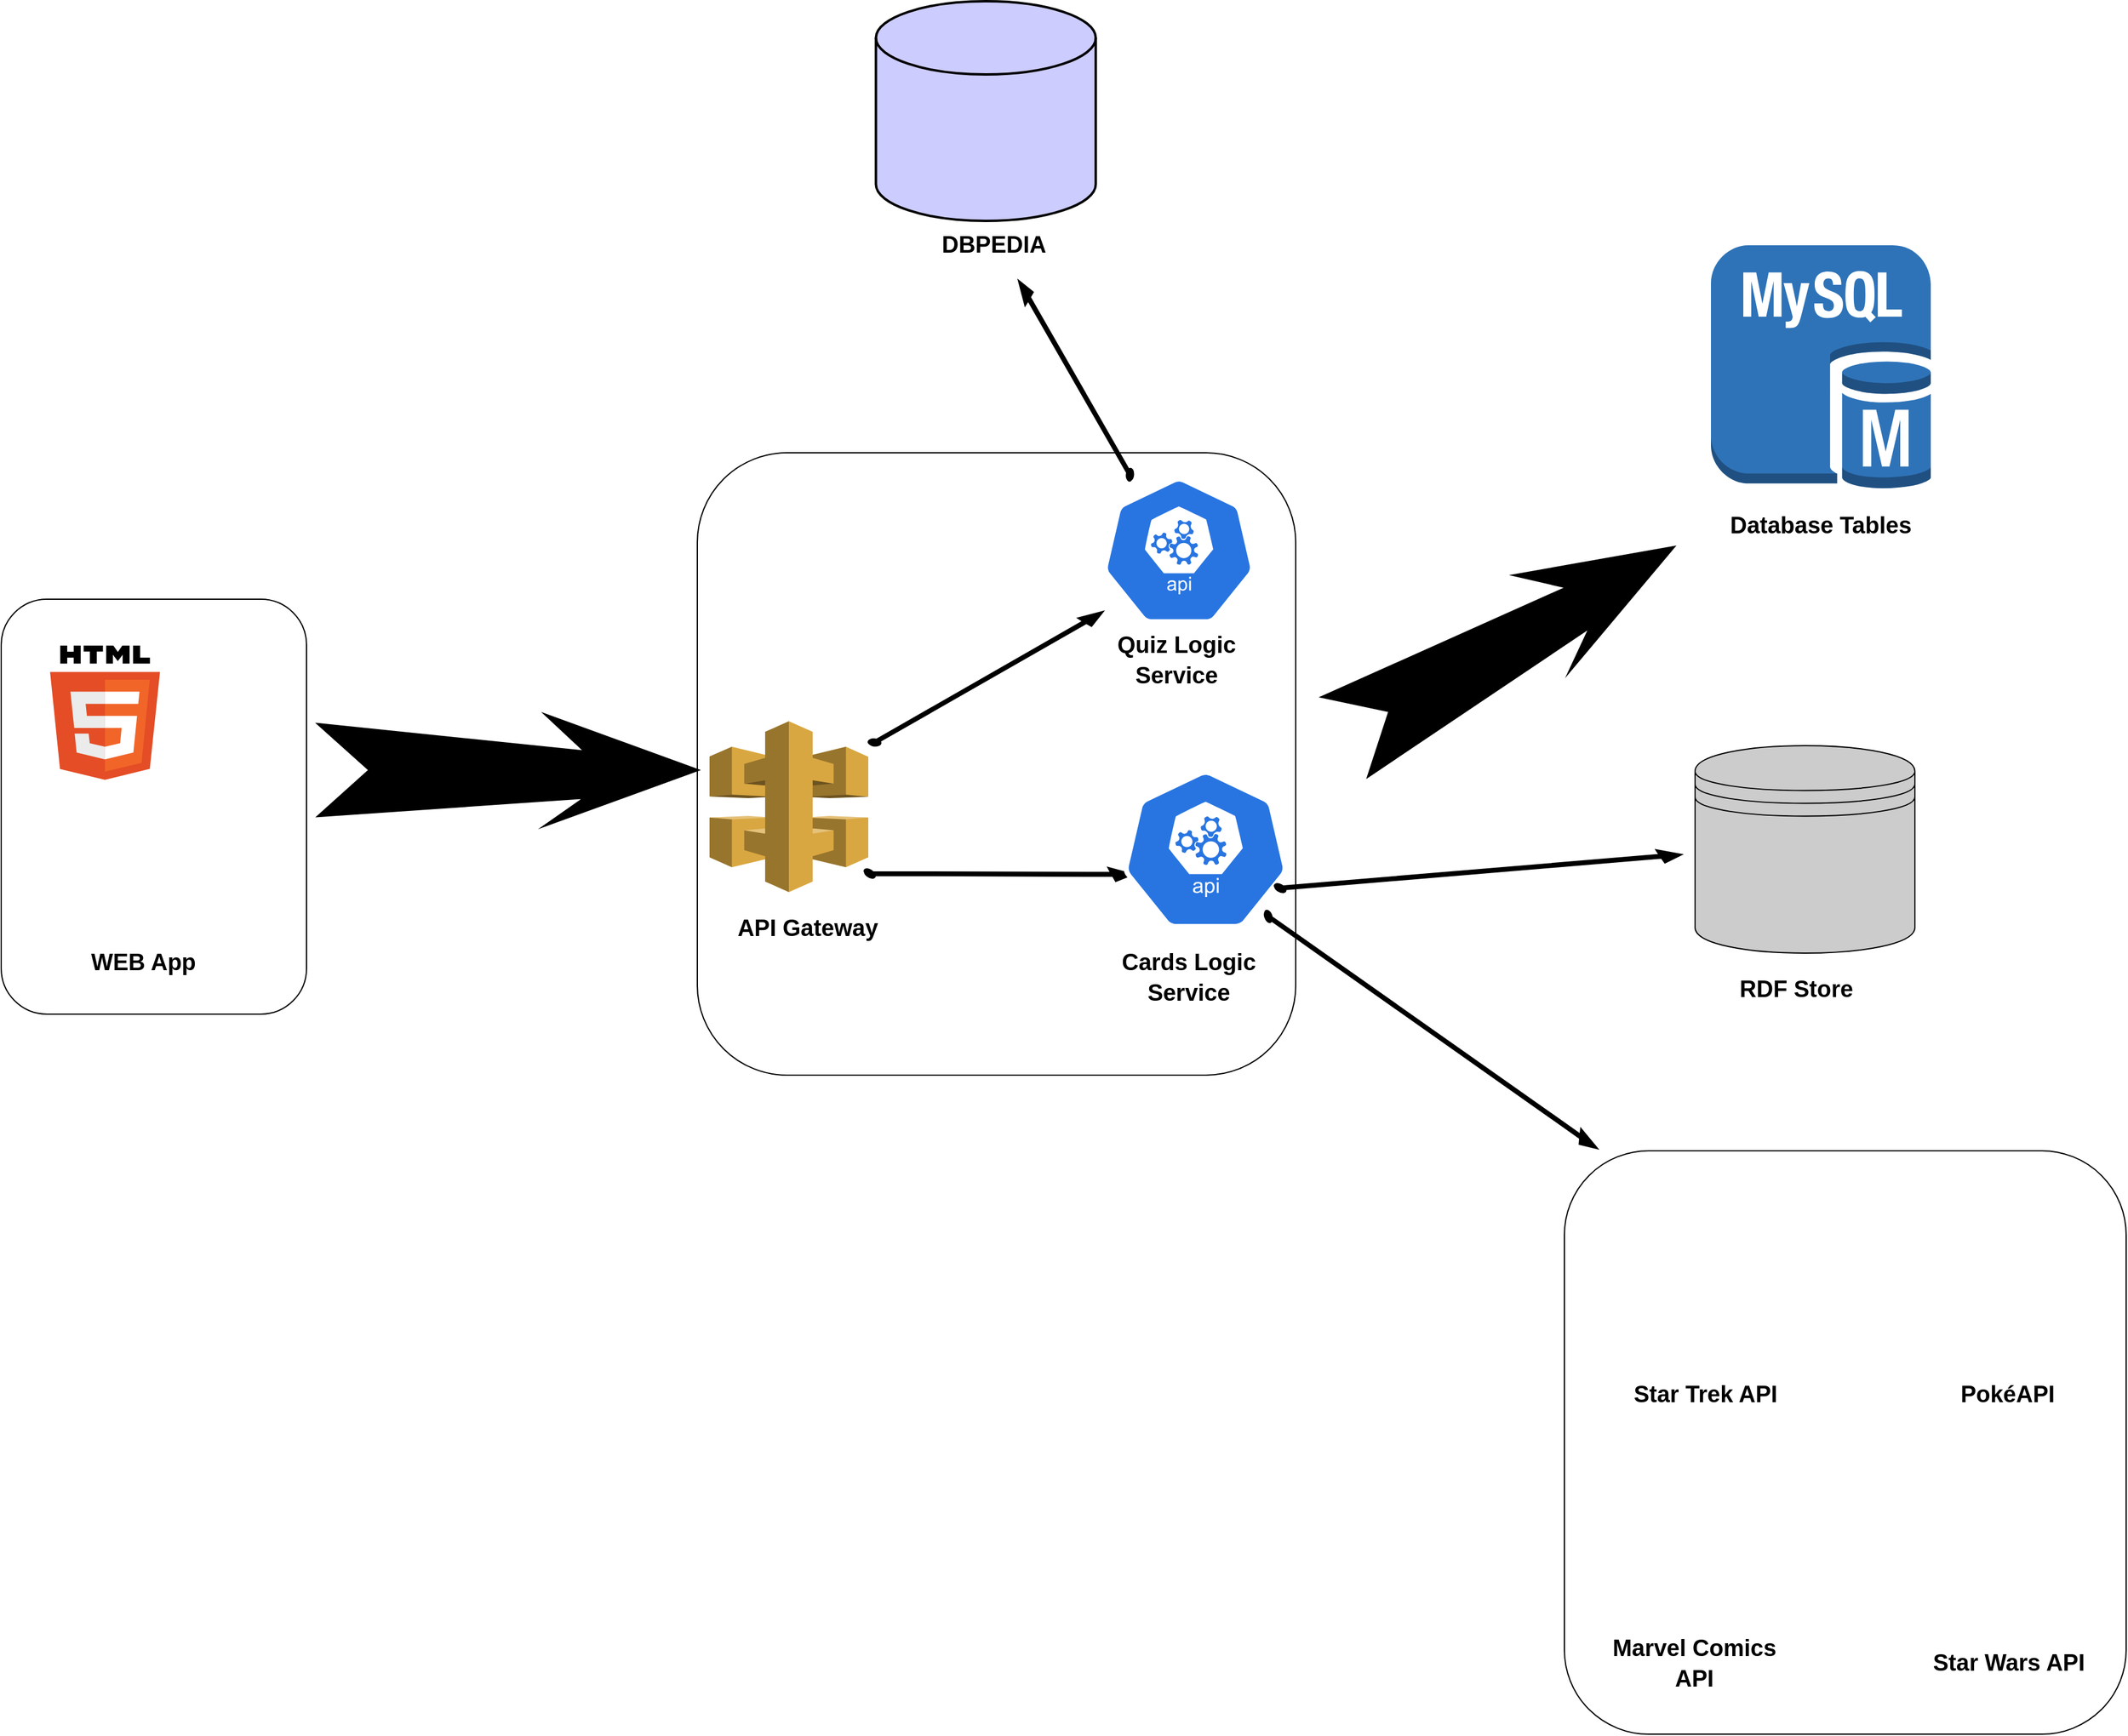 <mxfile version="20.5.3" type="device"><diagram id="Mt4nswcVBUmeNhiwabmK" name="Page-1"><mxGraphModel dx="2447" dy="1925" grid="1" gridSize="10" guides="1" tooltips="1" connect="1" arrows="1" fold="1" page="1" pageScale="1" pageWidth="850" pageHeight="1100" math="0" shadow="0"><root><mxCell id="0"/><mxCell id="1" parent="0"/><mxCell id="pDcH8hRDTNNqQ90jQE8A-3" value="" style="outlineConnect=0;dashed=0;verticalLabelPosition=bottom;verticalAlign=top;align=center;html=1;shape=mxgraph.aws3.api_gateway;fillColor=#D9A741;gradientColor=none;" parent="1" vertex="1"><mxGeometry x="150" y="240" width="130" height="140" as="geometry"/></mxCell><mxCell id="pDcH8hRDTNNqQ90jQE8A-7" value="" style="verticalLabelPosition=bottom;html=1;verticalAlign=top;strokeWidth=1;align=center;outlineConnect=0;dashed=0;outlineConnect=0;shape=mxgraph.aws3d.arrowNE;fillColor=#000000;aspect=fixed;" parent="1" vertex="1"><mxGeometry x="280" y="150" width="192.5" height="110" as="geometry"/></mxCell><mxCell id="pDcH8hRDTNNqQ90jQE8A-8" value="" style="sketch=0;html=1;dashed=0;whitespace=wrap;fillColor=#2875E2;strokeColor=#ffffff;points=[[0.005,0.63,0],[0.1,0.2,0],[0.9,0.2,0],[0.5,0,0],[0.995,0.63,0],[0.72,0.99,0],[0.5,1,0],[0.28,0.99,0]];verticalLabelPosition=bottom;align=center;verticalAlign=top;shape=mxgraph.kubernetes.icon;prIcon=api" parent="1" vertex="1"><mxGeometry x="448.75" y="40" width="171.25" height="120" as="geometry"/></mxCell><mxCell id="pDcH8hRDTNNqQ90jQE8A-9" value="" style="verticalLabelPosition=bottom;html=1;verticalAlign=top;strokeWidth=1;align=center;outlineConnect=0;dashed=0;outlineConnect=0;shape=mxgraph.aws3d.arrowNE;fillColor=#000000;aspect=fixed;rotation=30;" parent="1" vertex="1"><mxGeometry x="290" y="310" width="192.5" height="110" as="geometry"/></mxCell><mxCell id="pDcH8hRDTNNqQ90jQE8A-10" value="" style="sketch=0;html=1;dashed=0;whitespace=wrap;fillColor=#2875E2;strokeColor=#ffffff;points=[[0.005,0.63,0],[0.1,0.2,0],[0.9,0.2,0],[0.5,0,0],[0.995,0.63,0],[0.72,0.99,0],[0.5,1,0],[0.28,0.99,0]];verticalLabelPosition=bottom;align=center;verticalAlign=top;shape=mxgraph.kubernetes.icon;prIcon=api" parent="1" vertex="1"><mxGeometry x="482.5" y="280" width="147.5" height="130" as="geometry"/></mxCell><mxCell id="pDcH8hRDTNNqQ90jQE8A-11" value="&lt;h2 style=&quot;line-height: 130%; font-size: 19px;&quot;&gt;&lt;font style=&quot;font-size: 19px;&quot;&gt;Quiz Logic Service&lt;/font&gt;&lt;/h2&gt;" style="text;html=1;strokeColor=none;fillColor=none;align=center;verticalAlign=middle;whiteSpace=wrap;rounded=0;" parent="1" vertex="1"><mxGeometry x="456.25" y="150" width="152.5" height="80" as="geometry"/></mxCell><mxCell id="pDcH8hRDTNNqQ90jQE8A-12" value="&lt;h2 style=&quot;line-height: 130%; font-size: 19px;&quot;&gt;&lt;font style=&quot;font-size: 19px;&quot;&gt;Cards Logic Service&lt;/font&gt;&lt;/h2&gt;" style="text;html=1;strokeColor=none;fillColor=none;align=center;verticalAlign=middle;whiteSpace=wrap;rounded=0;" parent="1" vertex="1"><mxGeometry x="466.25" y="410" width="152.5" height="80" as="geometry"/></mxCell><mxCell id="pDcH8hRDTNNqQ90jQE8A-13" value="&lt;h2 style=&quot;line-height: 130%; font-size: 19px;&quot;&gt;API Gateway&lt;/h2&gt;" style="text;html=1;strokeColor=none;fillColor=none;align=center;verticalAlign=middle;whiteSpace=wrap;rounded=0;" parent="1" vertex="1"><mxGeometry x="153.75" y="370" width="152.5" height="80" as="geometry"/></mxCell><mxCell id="pDcH8hRDTNNqQ90jQE8A-17" value="" style="shape=mxgraph.arrows.stylised_notched_arrow;html=1;verticalLabelPosition=bottom;verticalAlign=top;strokeWidth=2;strokeColor=#000000;fontSize=19;fillColor=#000000;rotation=-30;" parent="1" vertex="1"><mxGeometry x="650" y="130" width="310" height="90" as="geometry"/></mxCell><mxCell id="pDcH8hRDTNNqQ90jQE8A-18" value="" style="outlineConnect=0;dashed=0;verticalLabelPosition=bottom;verticalAlign=top;align=center;html=1;shape=mxgraph.aws3.mysql_db_instance;fillColor=#2E73B8;gradientColor=none;fontSize=19;" parent="1" vertex="1"><mxGeometry x="970" y="-150" width="180" height="200" as="geometry"/></mxCell><mxCell id="pDcH8hRDTNNqQ90jQE8A-19" value="&lt;h2 style=&quot;line-height: 130%; font-size: 19px;&quot;&gt;Database Tables&lt;br&gt;&lt;/h2&gt;" style="text;html=1;strokeColor=none;fillColor=none;align=center;verticalAlign=middle;whiteSpace=wrap;rounded=0;" parent="1" vertex="1"><mxGeometry x="970" y="40" width="180" height="80" as="geometry"/></mxCell><mxCell id="pDcH8hRDTNNqQ90jQE8A-20" value="" style="dashed=0;outlineConnect=0;html=1;align=center;labelPosition=center;verticalLabelPosition=bottom;verticalAlign=top;shape=mxgraph.weblogos.html5;fontSize=19;fillColor=#000000;" parent="1" vertex="1"><mxGeometry x="-390" y="178" width="90" height="110" as="geometry"/></mxCell><mxCell id="pDcH8hRDTNNqQ90jQE8A-21" value="" style="shape=image;html=1;verticalAlign=top;verticalLabelPosition=bottom;labelBackgroundColor=#ffffff;imageAspect=0;aspect=fixed;image=https://cdn1.iconfinder.com/data/icons/bootstrap-vol-3/16/filetype-css-128.png;fontSize=19;fillColor=#000000;" parent="1" vertex="1"><mxGeometry x="-290" y="228" width="90" height="90" as="geometry"/></mxCell><mxCell id="pDcH8hRDTNNqQ90jQE8A-22" value="" style="shape=image;html=1;verticalAlign=top;verticalLabelPosition=bottom;labelBackgroundColor=#ffffff;imageAspect=0;aspect=fixed;image=https://cdn4.iconfinder.com/data/icons/scripting-and-programming-languages/512/js-128.png;fontSize=19;fillColor=#000000;" parent="1" vertex="1"><mxGeometry x="-370" y="318" width="80" height="80" as="geometry"/></mxCell><mxCell id="pDcH8hRDTNNqQ90jQE8A-23" value="" style="shape=image;html=1;verticalAlign=top;verticalLabelPosition=bottom;labelBackgroundColor=#ffffff;imageAspect=0;aspect=fixed;image=https://cdn0.iconfinder.com/data/icons/super-batman/24/3151604_-_action_avengers_book_comic_marvel_movie-128.png;fontSize=19;fillColor=#000000;" parent="1" vertex="1"><mxGeometry x="892.25" y="842" width="128" height="128" as="geometry"/></mxCell><mxCell id="pDcH8hRDTNNqQ90jQE8A-24" value="" style="shape=image;html=1;verticalAlign=top;verticalLabelPosition=bottom;labelBackgroundColor=#ffffff;imageAspect=0;aspect=fixed;image=https://cdn0.iconfinder.com/data/icons/pokemon-go-vol-2/135/_pikachu-128.png;fontSize=19;fillColor=#000000;" parent="1" vertex="1"><mxGeometry x="1150" y="620" width="128" height="128" as="geometry"/></mxCell><mxCell id="pDcH8hRDTNNqQ90jQE8A-25" value="" style="shape=image;html=1;verticalAlign=top;verticalLabelPosition=bottom;labelBackgroundColor=#ffffff;imageAspect=0;aspect=fixed;image=https://cdn0.iconfinder.com/data/icons/super-batman/24/3151557_-_geek_logo_movie_star_trek-128.png;fontSize=19;fillColor=#000000;" parent="1" vertex="1"><mxGeometry x="892.25" y="620" width="140" height="140" as="geometry"/></mxCell><mxCell id="pDcH8hRDTNNqQ90jQE8A-27" value="" style="shape=image;html=1;verticalAlign=top;verticalLabelPosition=bottom;labelBackgroundColor=#ffffff;imageAspect=0;aspect=fixed;image=https://cdn0.iconfinder.com/data/icons/super-batman/24/3151564_-_droid_r2d2_robot_star_wars-128.png;fontSize=19;fillColor=#000000;" parent="1" vertex="1"><mxGeometry x="1150" y="844" width="128" height="128" as="geometry"/></mxCell><mxCell id="pDcH8hRDTNNqQ90jQE8A-28" value="&lt;h2 style=&quot;line-height: 130%; font-size: 19px;&quot;&gt;Marvel Comics API&lt;/h2&gt;" style="text;html=1;strokeColor=none;fillColor=none;align=center;verticalAlign=middle;whiteSpace=wrap;rounded=0;" parent="1" vertex="1"><mxGeometry x="880" y="972" width="152.5" height="80" as="geometry"/></mxCell><mxCell id="pDcH8hRDTNNqQ90jQE8A-29" value="&lt;h2 style=&quot;line-height: 130%; font-size: 19px;&quot;&gt;&amp;nbsp;Star Trek API&lt;/h2&gt;" style="text;html=1;strokeColor=none;fillColor=none;align=center;verticalAlign=middle;whiteSpace=wrap;rounded=0;" parent="1" vertex="1"><mxGeometry x="886" y="752" width="154" height="80" as="geometry"/></mxCell><mxCell id="pDcH8hRDTNNqQ90jQE8A-30" value="&lt;h2 style=&quot;line-height: 130%; font-size: 19px;&quot;&gt;PokéAPI&lt;/h2&gt;" style="text;html=1;strokeColor=none;fillColor=none;align=center;verticalAlign=middle;whiteSpace=wrap;rounded=0;" parent="1" vertex="1"><mxGeometry x="1136" y="752" width="154" height="80" as="geometry"/></mxCell><mxCell id="pDcH8hRDTNNqQ90jQE8A-31" value="&lt;h2 style=&quot;line-height: 130%; font-size: 19px;&quot;&gt;Star Wars API&lt;/h2&gt;" style="text;html=1;strokeColor=none;fillColor=none;align=center;verticalAlign=middle;whiteSpace=wrap;rounded=0;" parent="1" vertex="1"><mxGeometry x="1137" y="972" width="154" height="80" as="geometry"/></mxCell><mxCell id="pDcH8hRDTNNqQ90jQE8A-32" value="" style="rounded=1;whiteSpace=wrap;html=1;fontSize=19;fillColor=none;" parent="1" vertex="1"><mxGeometry x="850" y="592" width="460" height="478" as="geometry"/></mxCell><mxCell id="pDcH8hRDTNNqQ90jQE8A-34" value="" style="rounded=1;whiteSpace=wrap;html=1;fontSize=19;fillColor=none;" parent="1" vertex="1"><mxGeometry x="140" y="20" width="490" height="510" as="geometry"/></mxCell><mxCell id="pDcH8hRDTNNqQ90jQE8A-35" value="" style="rounded=1;whiteSpace=wrap;html=1;fontSize=19;fillColor=none;" parent="1" vertex="1"><mxGeometry x="-430" y="140" width="250" height="340" as="geometry"/></mxCell><mxCell id="pDcH8hRDTNNqQ90jQE8A-36" value="" style="shape=mxgraph.arrows.stylised_notched_arrow;html=1;verticalLabelPosition=bottom;verticalAlign=top;strokeWidth=2;strokeColor=#000000;fontSize=19;fillColor=#000000;" parent="1" vertex="1"><mxGeometry x="-170" y="235" width="310" height="90" as="geometry"/></mxCell><mxCell id="pDcH8hRDTNNqQ90jQE8A-40" value="" style="shape=datastore;whiteSpace=wrap;html=1;fontSize=19;fillColor=#CCCCCC;" parent="1" vertex="1"><mxGeometry x="957" y="260" width="180" height="170" as="geometry"/></mxCell><mxCell id="pDcH8hRDTNNqQ90jQE8A-41" value="&lt;h2 style=&quot;line-height: 130%; font-size: 19px;&quot;&gt;RDF Store&lt;br&gt;&lt;/h2&gt;" style="text;html=1;strokeColor=none;fillColor=none;align=center;verticalAlign=middle;whiteSpace=wrap;rounded=0;" parent="1" vertex="1"><mxGeometry x="950" y="420" width="180" height="80" as="geometry"/></mxCell><mxCell id="pDcH8hRDTNNqQ90jQE8A-44" value="&lt;h2 style=&quot;line-height: 130%; font-size: 19px;&quot;&gt;WEB App&lt;br&gt;&lt;/h2&gt;" style="text;html=1;strokeColor=none;fillColor=none;align=center;verticalAlign=middle;whiteSpace=wrap;rounded=0;" parent="1" vertex="1"><mxGeometry x="-390" y="398" width="152.5" height="80" as="geometry"/></mxCell><mxCell id="wcTjY14jc8gG26e5v68l-1" value="" style="strokeWidth=2;html=1;shape=mxgraph.flowchart.database;whiteSpace=wrap;fillColor=#CCCCFF;" vertex="1" parent="1"><mxGeometry x="286.25" y="-350" width="180" height="180" as="geometry"/></mxCell><mxCell id="wcTjY14jc8gG26e5v68l-2" value="&lt;h2 style=&quot;line-height: 130%; font-size: 19px;&quot;&gt;DBPEDIA&lt;/h2&gt;" style="text;html=1;strokeColor=none;fillColor=none;align=center;verticalAlign=middle;whiteSpace=wrap;rounded=0;" vertex="1" parent="1"><mxGeometry x="292.5" y="-190" width="180" height="80" as="geometry"/></mxCell><mxCell id="wcTjY14jc8gG26e5v68l-12" value="" style="verticalLabelPosition=bottom;html=1;verticalAlign=top;strokeWidth=1;align=center;outlineConnect=0;dashed=0;outlineConnect=0;shape=mxgraph.aws3d.arrowNE;fillColor=#000000;aspect=fixed;rotation=-90;" vertex="1" parent="1"><mxGeometry x="367.61" y="-86.11" width="164.51" height="94" as="geometry"/></mxCell><mxCell id="wcTjY14jc8gG26e5v68l-14" value="" style="verticalLabelPosition=bottom;html=1;verticalAlign=top;strokeWidth=1;align=center;outlineConnect=0;dashed=0;outlineConnect=0;shape=mxgraph.aws3d.arrowNE;fillColor=#000000;aspect=fixed;rotation=25;" vertex="1" parent="1"><mxGeometry x="633.02" y="279.72" width="291.68" height="166.66" as="geometry"/></mxCell><mxCell id="wcTjY14jc8gG26e5v68l-15" value="" style="verticalLabelPosition=bottom;html=1;verticalAlign=top;strokeWidth=1;align=center;outlineConnect=0;dashed=0;outlineConnect=0;shape=mxgraph.aws3d.arrowNE;fillColor=#000000;aspect=fixed;rotation=65;" vertex="1" parent="1"><mxGeometry x="594.32" y="410" width="291.68" height="166.66" as="geometry"/></mxCell></root></mxGraphModel></diagram></mxfile>